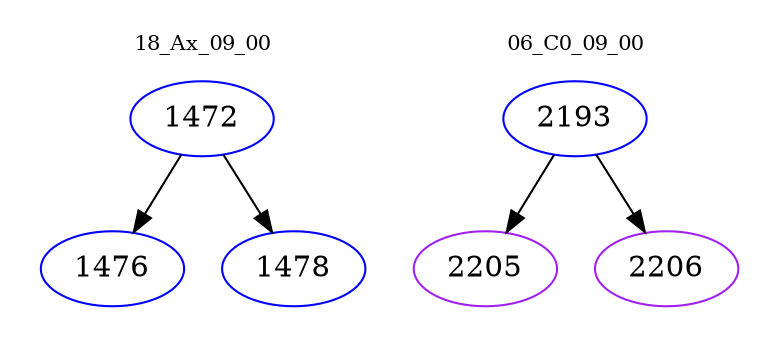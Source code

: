digraph{
subgraph cluster_0 {
color = white
label = "18_Ax_09_00";
fontsize=10;
T0_1472 [label="1472", color="blue"]
T0_1472 -> T0_1476 [color="black"]
T0_1476 [label="1476", color="blue"]
T0_1472 -> T0_1478 [color="black"]
T0_1478 [label="1478", color="blue"]
}
subgraph cluster_1 {
color = white
label = "06_C0_09_00";
fontsize=10;
T1_2193 [label="2193", color="blue"]
T1_2193 -> T1_2205 [color="black"]
T1_2205 [label="2205", color="purple"]
T1_2193 -> T1_2206 [color="black"]
T1_2206 [label="2206", color="purple"]
}
}

